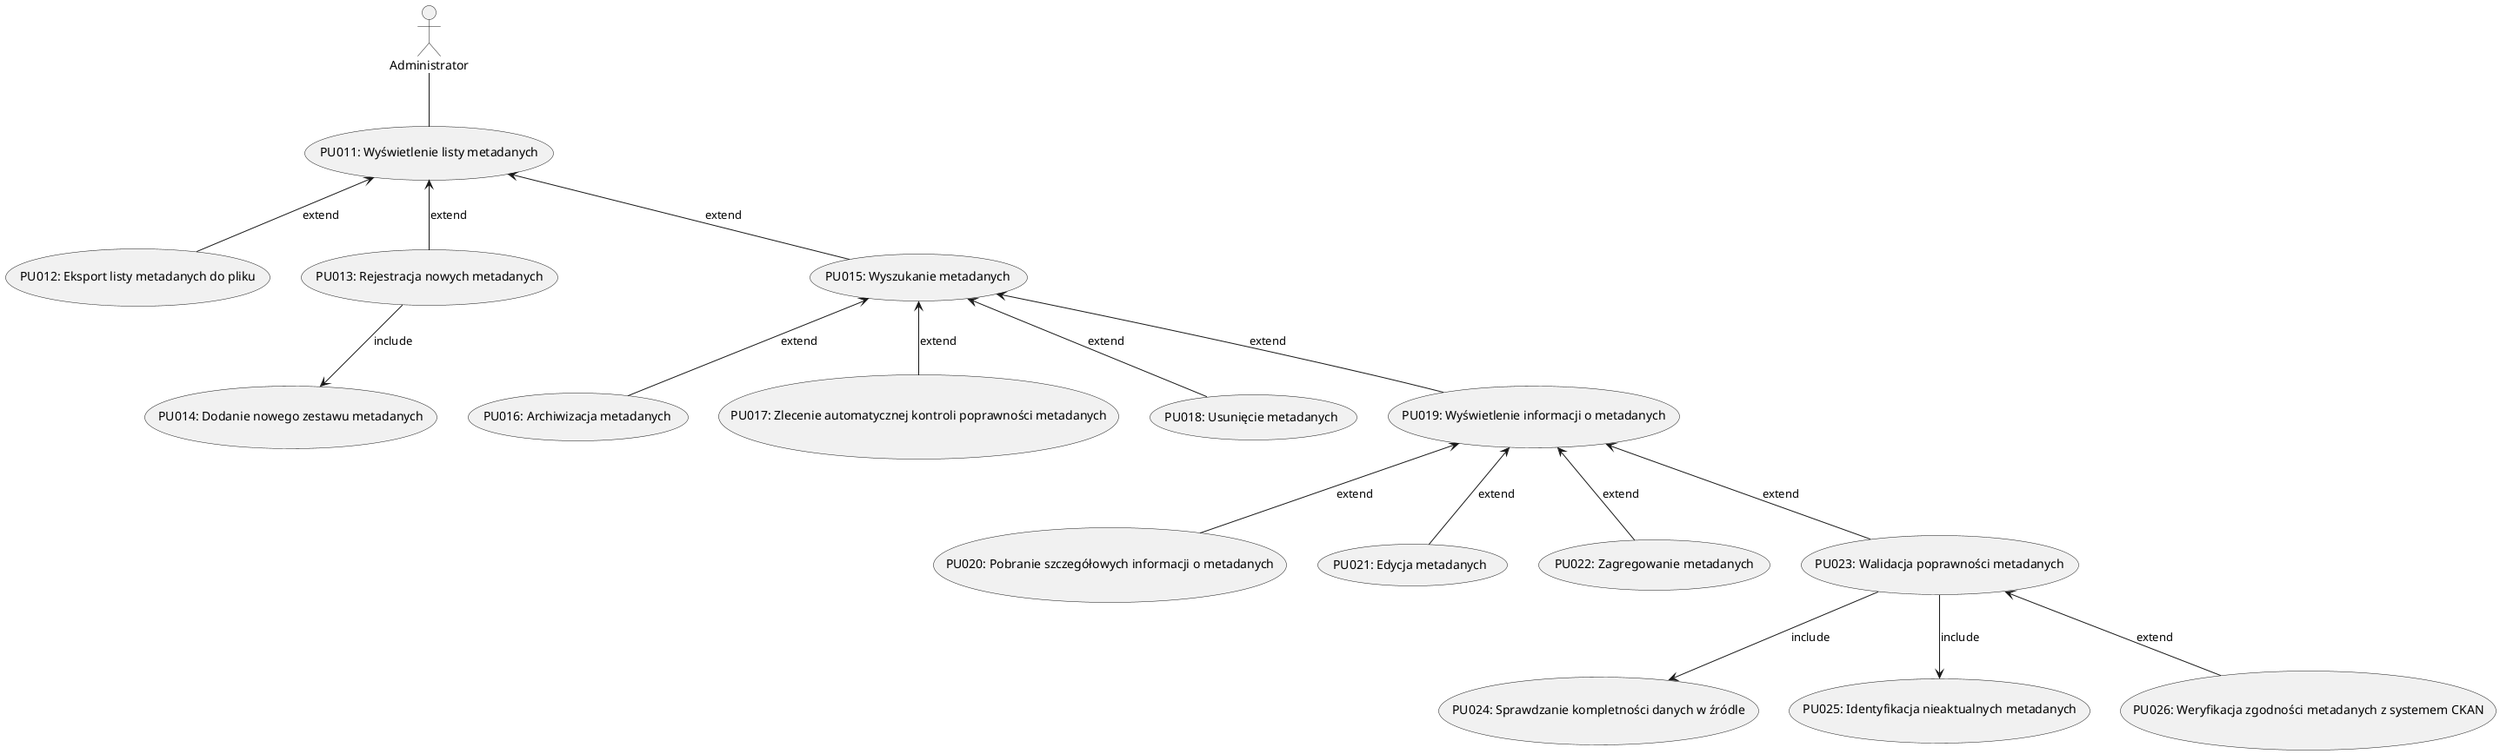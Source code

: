 @startuml Zarządzanie źródłami danych i metadanymi

actor "Administrator" as Admin

usecase "PU011: Wyświetlenie listy metadanych" as UC1
usecase "PU012: Eksport listy metadanych do pliku" as UC2
usecase "PU013: Rejestracja nowych metadanych" as UC3
usecase "PU014: Dodanie nowego zestawu metadanych" as UC3a
usecase "PU015: Wyszukanie metadanych" as UC4
usecase "PU016: Archiwizacja metadanych" as UC5
usecase "PU017: Zlecenie automatycznej kontroli poprawności metadanych" as UC6
usecase "PU018: Usunięcie metadanych" as UC7
usecase "PU019: Wyświetlenie informacji o metadanych" as UC8
usecase "PU020: Pobranie szczegółowych informacji o metadanych" as UC9
usecase "PU021: Edycja metadanych" as UC10
usecase "PU022: Zagregowanie metadanych" as UC11
usecase "PU023: Walidacja poprawności metadanych" as UC12
usecase "PU024: Sprawdzanie kompletności danych w źródle" as UC13
usecase "PU025: Identyfikacja nieaktualnych metadanych" as UC14
usecase "PU026: Weryfikacja zgodności metadanych z systemem CKAN" as UC15

Admin -- UC1
UC1 <-- UC2 : extend
UC1 <-- UC3 : extend
UC3 --> UC3a : include

UC1 <-- UC4 : extend
UC4 <-- UC5 : extend
UC4 <-- UC6 : extend
UC4 <-- UC7 : extend
UC4 <-- UC8 : extend

UC8 <-- UC9 : extend
UC8 <-- UC12 : extend
UC8 <-- UC10 : extend
UC8 <-- UC11 : extend

UC12 --> UC13 : include
UC12 --> UC14 : include
UC12 <-- UC15 : extend

@enduml
